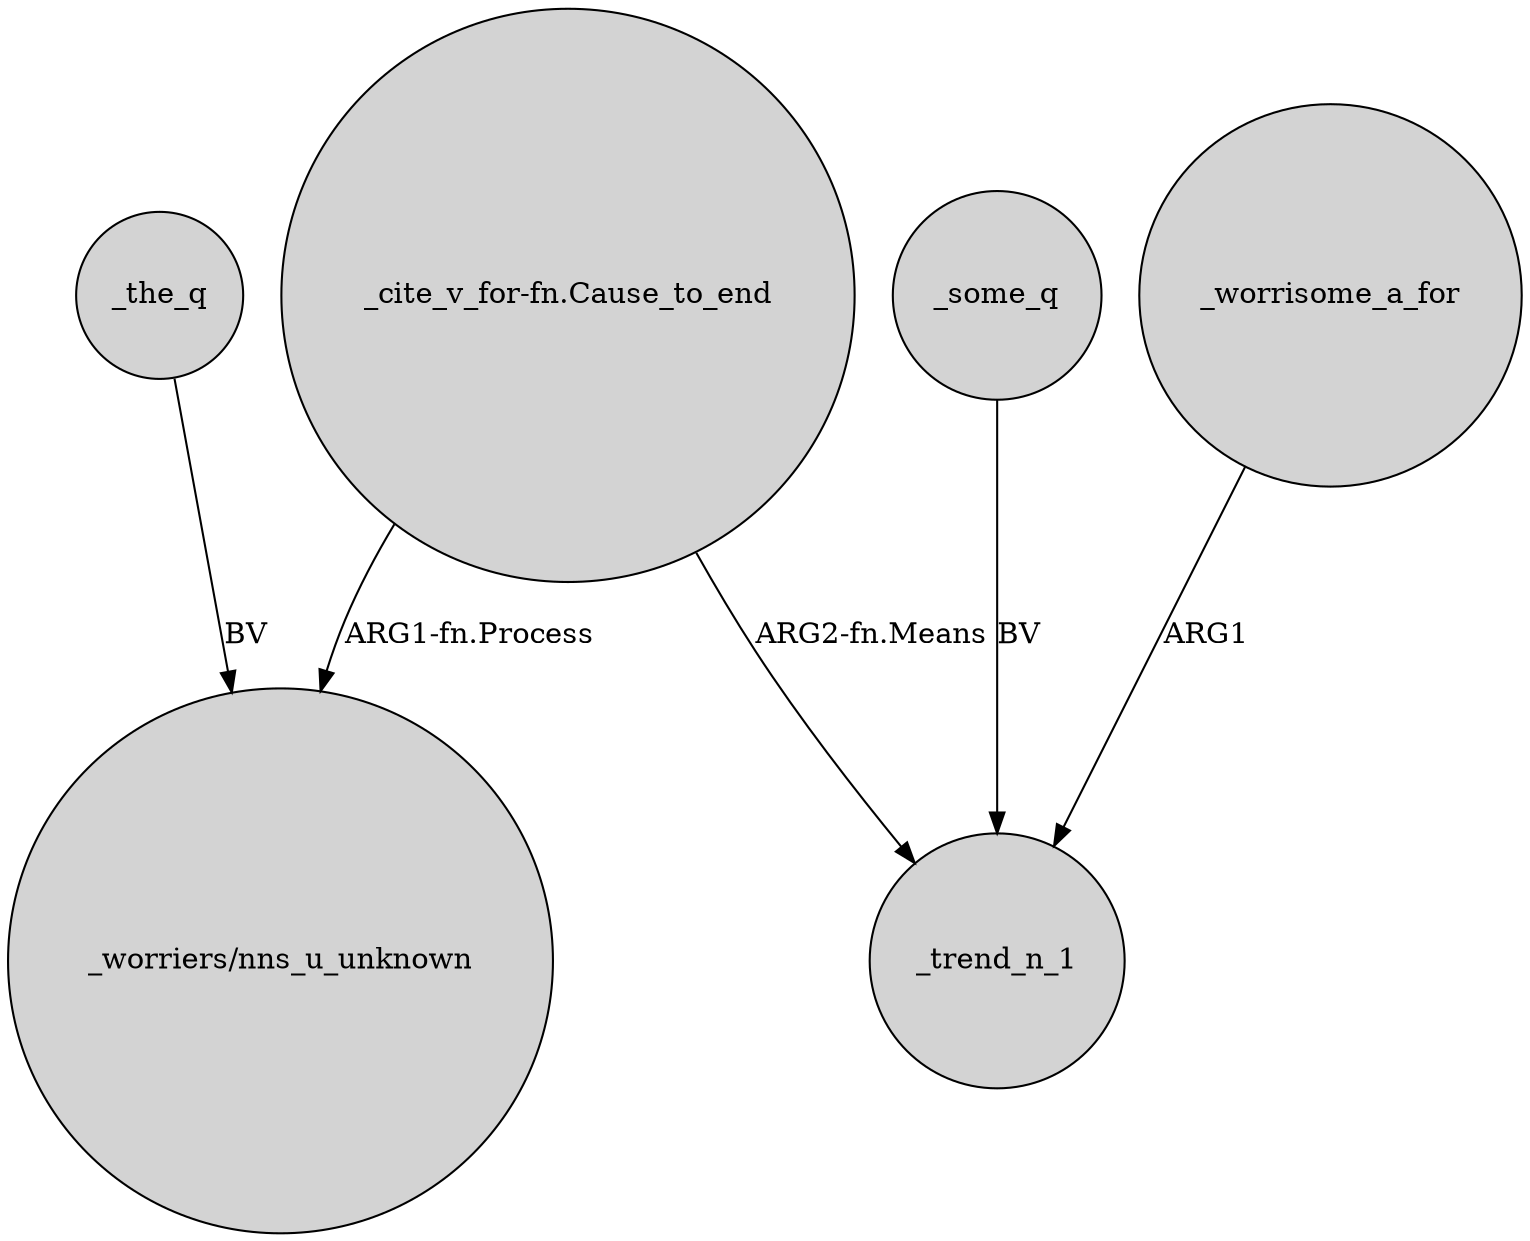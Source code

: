 digraph {
	node [shape=circle style=filled]
	_the_q -> "_worriers/nns_u_unknown" [label=BV]
	_some_q -> _trend_n_1 [label=BV]
	"_cite_v_for-fn.Cause_to_end" -> _trend_n_1 [label="ARG2-fn.Means"]
	_worrisome_a_for -> _trend_n_1 [label=ARG1]
	"_cite_v_for-fn.Cause_to_end" -> "_worriers/nns_u_unknown" [label="ARG1-fn.Process"]
}
